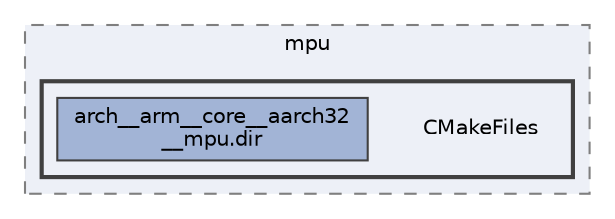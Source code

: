 digraph "build/zephyr/arch/arch/arm/core/aarch32/mpu/CMakeFiles"
{
 // LATEX_PDF_SIZE
  bgcolor="transparent";
  edge [fontname=Helvetica,fontsize=10,labelfontname=Helvetica,labelfontsize=10];
  node [fontname=Helvetica,fontsize=10,shape=box,height=0.2,width=0.4];
  compound=true
  subgraph clusterdir_dfef3d079f4ee9e2dbac0af3a1515a22 {
    graph [ bgcolor="#edf0f7", pencolor="grey50", label="mpu", fontname=Helvetica,fontsize=10 style="filled,dashed", URL="dir_dfef3d079f4ee9e2dbac0af3a1515a22.html",tooltip=""]
  subgraph clusterdir_665da16e528fbe67d7619273acabdafb {
    graph [ bgcolor="#edf0f7", pencolor="grey25", label="", fontname=Helvetica,fontsize=10 style="filled,bold", URL="dir_665da16e528fbe67d7619273acabdafb.html",tooltip=""]
    dir_665da16e528fbe67d7619273acabdafb [shape=plaintext, label="CMakeFiles"];
  dir_421ed6d1382ebfd5dee94c894b6a436e [label="arch__arm__core__aarch32\l__mpu.dir", fillcolor="#a2b4d6", color="grey25", style="filled", URL="dir_421ed6d1382ebfd5dee94c894b6a436e.html",tooltip=""];
  }
  }
}
